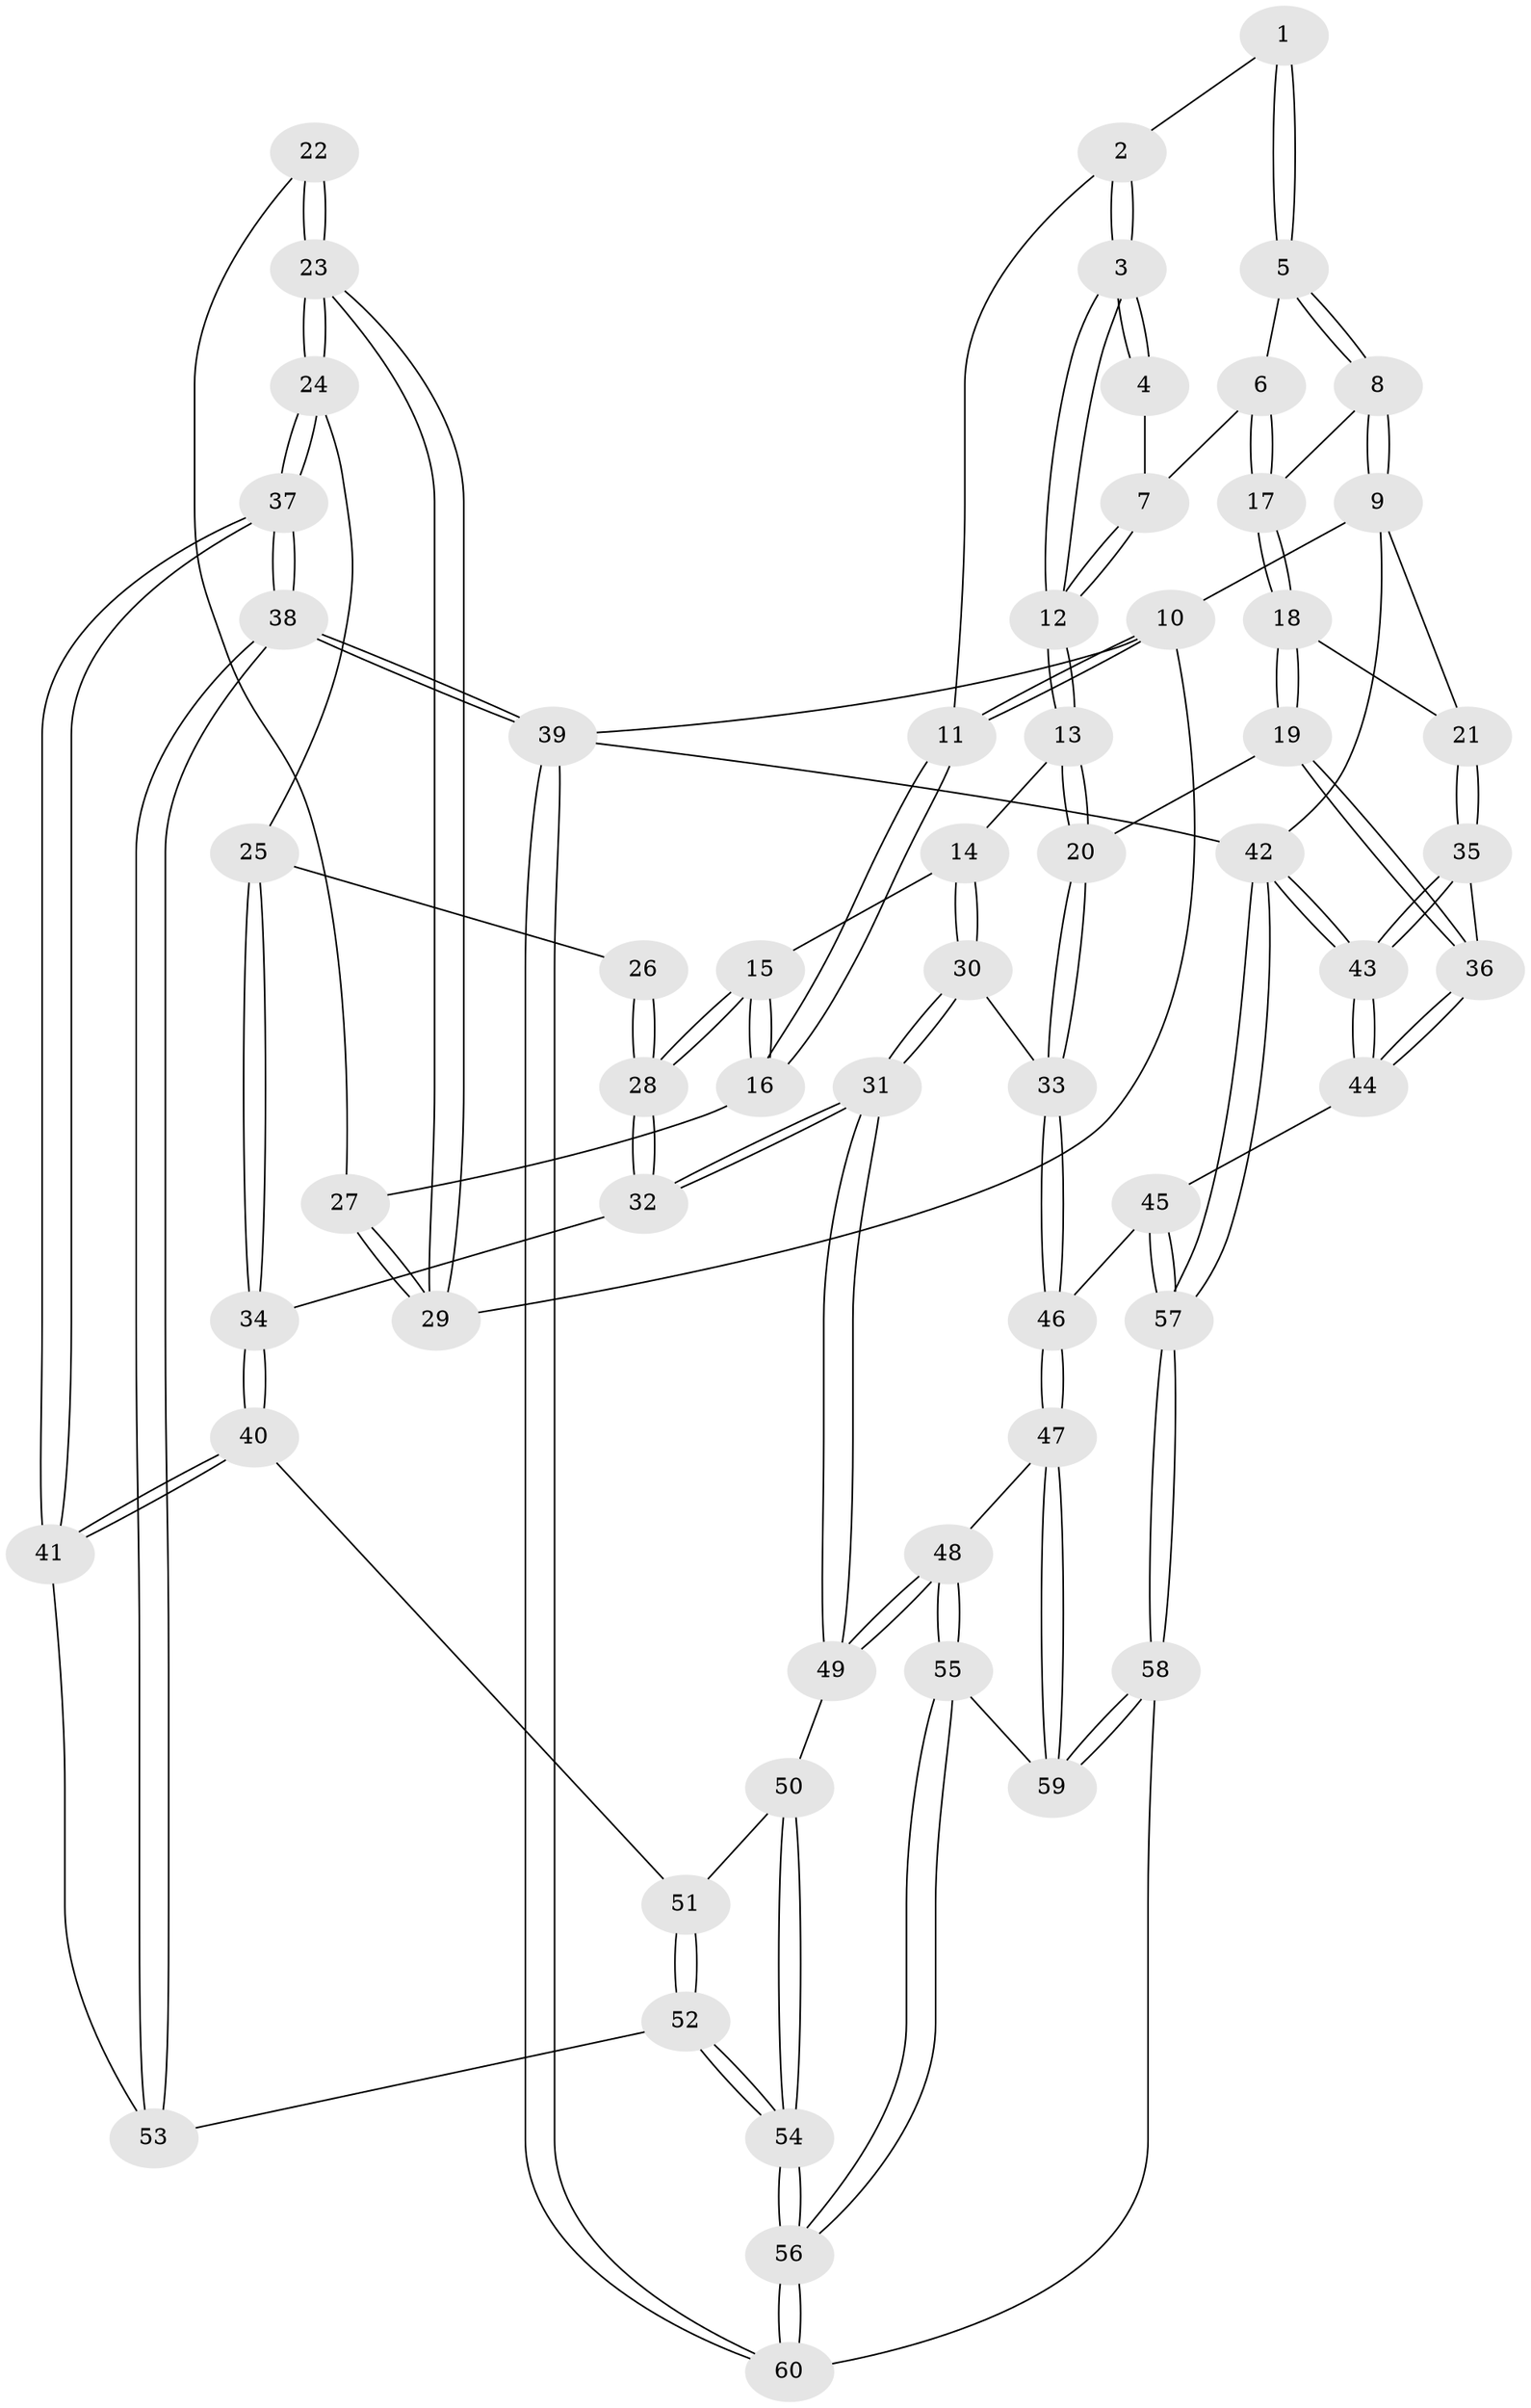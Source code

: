 // coarse degree distribution, {3: 0.23529411764705882, 4: 0.29411764705882354, 5: 0.35294117647058826, 6: 0.11764705882352941}
// Generated by graph-tools (version 1.1) at 2025/42/03/06/25 10:42:35]
// undirected, 60 vertices, 147 edges
graph export_dot {
graph [start="1"]
  node [color=gray90,style=filled];
  1 [pos="+0.6398297566851311+0"];
  2 [pos="+0.39440313098272567+0"];
  3 [pos="+0.5905085532106196+0.10094283304450119"];
  4 [pos="+0.636529196130291+0"];
  5 [pos="+1+0"];
  6 [pos="+0.7632715127136427+0.04620857103439458"];
  7 [pos="+0.7006254072913228+0.056401816171560204"];
  8 [pos="+1+0"];
  9 [pos="+1+0"];
  10 [pos="+0+0"];
  11 [pos="+0.3827888432559561+0"];
  12 [pos="+0.5929891784007488+0.1444581334281638"];
  13 [pos="+0.5641974881313995+0.24353155179610947"];
  14 [pos="+0.4191388708548017+0.2224265856525129"];
  15 [pos="+0.35305358728072256+0.1912782433309287"];
  16 [pos="+0.3497087363061861+0.18714747715706279"];
  17 [pos="+0.7937512130208993+0.18999600304209716"];
  18 [pos="+0.7928435237437034+0.2847128910720593"];
  19 [pos="+0.7414343948266002+0.3543383937977971"];
  20 [pos="+0.6999471666069264+0.35052951009942795"];
  21 [pos="+1+0"];
  22 [pos="+0.11902662801684909+0.22121729269241944"];
  23 [pos="+0+0.018201350909221793"];
  24 [pos="+0+0.23719837827269433"];
  25 [pos="+0.0480874082585025+0.3812526182034075"];
  26 [pos="+0.11407535643923855+0.323879494243953"];
  27 [pos="+0.3443202960332853+0.18654189958357392"];
  28 [pos="+0.22640154280219804+0.42567370881257255"];
  29 [pos="+0+0"];
  30 [pos="+0.3889606760709219+0.5592814159970447"];
  31 [pos="+0.3651440352713575+0.5722977757201904"];
  32 [pos="+0.21731282959011305+0.509900298231059"];
  33 [pos="+0.5346132789398799+0.542839639033429"];
  34 [pos="+0.11616995466340312+0.5517868696961795"];
  35 [pos="+1+0.5335302811001449"];
  36 [pos="+0.894241318223948+0.5258134502936753"];
  37 [pos="+0+0.6661517203191359"];
  38 [pos="+0+1"];
  39 [pos="+0+1"];
  40 [pos="+0.07401136641823332+0.592676028081317"];
  41 [pos="+0+0.6626705775854129"];
  42 [pos="+1+1"];
  43 [pos="+1+1"];
  44 [pos="+0.7980098421092091+0.724684328763618"];
  45 [pos="+0.7901095399833548+0.7335879668119231"];
  46 [pos="+0.6256119083550161+0.7416662034964145"];
  47 [pos="+0.5802762498994827+0.7843668487222154"];
  48 [pos="+0.46270728924862353+0.8285242510589643"];
  49 [pos="+0.36088673459963394+0.6954548773521384"];
  50 [pos="+0.33130744727688655+0.7111558243359147"];
  51 [pos="+0.17733271130146405+0.7173940924576953"];
  52 [pos="+0.18175910518542546+0.8777209624135301"];
  53 [pos="+0.1032870261902746+0.8562983350915205"];
  54 [pos="+0.19680889348451153+0.8913310685521837"];
  55 [pos="+0.4509157153666391+0.8580690192187534"];
  56 [pos="+0.29139381660890923+1"];
  57 [pos="+0.877331063128406+1"];
  58 [pos="+0.8272297745488028+1"];
  59 [pos="+0.7154394388779673+1"];
  60 [pos="+0.2823506122448758+1"];
  1 -- 2;
  1 -- 5;
  1 -- 5;
  2 -- 3;
  2 -- 3;
  2 -- 11;
  3 -- 4;
  3 -- 4;
  3 -- 12;
  3 -- 12;
  4 -- 7;
  5 -- 6;
  5 -- 8;
  5 -- 8;
  6 -- 7;
  6 -- 17;
  6 -- 17;
  7 -- 12;
  7 -- 12;
  8 -- 9;
  8 -- 9;
  8 -- 17;
  9 -- 10;
  9 -- 21;
  9 -- 42;
  10 -- 11;
  10 -- 11;
  10 -- 29;
  10 -- 39;
  11 -- 16;
  11 -- 16;
  12 -- 13;
  12 -- 13;
  13 -- 14;
  13 -- 20;
  13 -- 20;
  14 -- 15;
  14 -- 30;
  14 -- 30;
  15 -- 16;
  15 -- 16;
  15 -- 28;
  15 -- 28;
  16 -- 27;
  17 -- 18;
  17 -- 18;
  18 -- 19;
  18 -- 19;
  18 -- 21;
  19 -- 20;
  19 -- 36;
  19 -- 36;
  20 -- 33;
  20 -- 33;
  21 -- 35;
  21 -- 35;
  22 -- 23;
  22 -- 23;
  22 -- 27;
  23 -- 24;
  23 -- 24;
  23 -- 29;
  23 -- 29;
  24 -- 25;
  24 -- 37;
  24 -- 37;
  25 -- 26;
  25 -- 34;
  25 -- 34;
  26 -- 28;
  26 -- 28;
  27 -- 29;
  27 -- 29;
  28 -- 32;
  28 -- 32;
  30 -- 31;
  30 -- 31;
  30 -- 33;
  31 -- 32;
  31 -- 32;
  31 -- 49;
  31 -- 49;
  32 -- 34;
  33 -- 46;
  33 -- 46;
  34 -- 40;
  34 -- 40;
  35 -- 36;
  35 -- 43;
  35 -- 43;
  36 -- 44;
  36 -- 44;
  37 -- 38;
  37 -- 38;
  37 -- 41;
  37 -- 41;
  38 -- 39;
  38 -- 39;
  38 -- 53;
  38 -- 53;
  39 -- 60;
  39 -- 60;
  39 -- 42;
  40 -- 41;
  40 -- 41;
  40 -- 51;
  41 -- 53;
  42 -- 43;
  42 -- 43;
  42 -- 57;
  42 -- 57;
  43 -- 44;
  43 -- 44;
  44 -- 45;
  45 -- 46;
  45 -- 57;
  45 -- 57;
  46 -- 47;
  46 -- 47;
  47 -- 48;
  47 -- 59;
  47 -- 59;
  48 -- 49;
  48 -- 49;
  48 -- 55;
  48 -- 55;
  49 -- 50;
  50 -- 51;
  50 -- 54;
  50 -- 54;
  51 -- 52;
  51 -- 52;
  52 -- 53;
  52 -- 54;
  52 -- 54;
  54 -- 56;
  54 -- 56;
  55 -- 56;
  55 -- 56;
  55 -- 59;
  56 -- 60;
  56 -- 60;
  57 -- 58;
  57 -- 58;
  58 -- 59;
  58 -- 59;
  58 -- 60;
}

